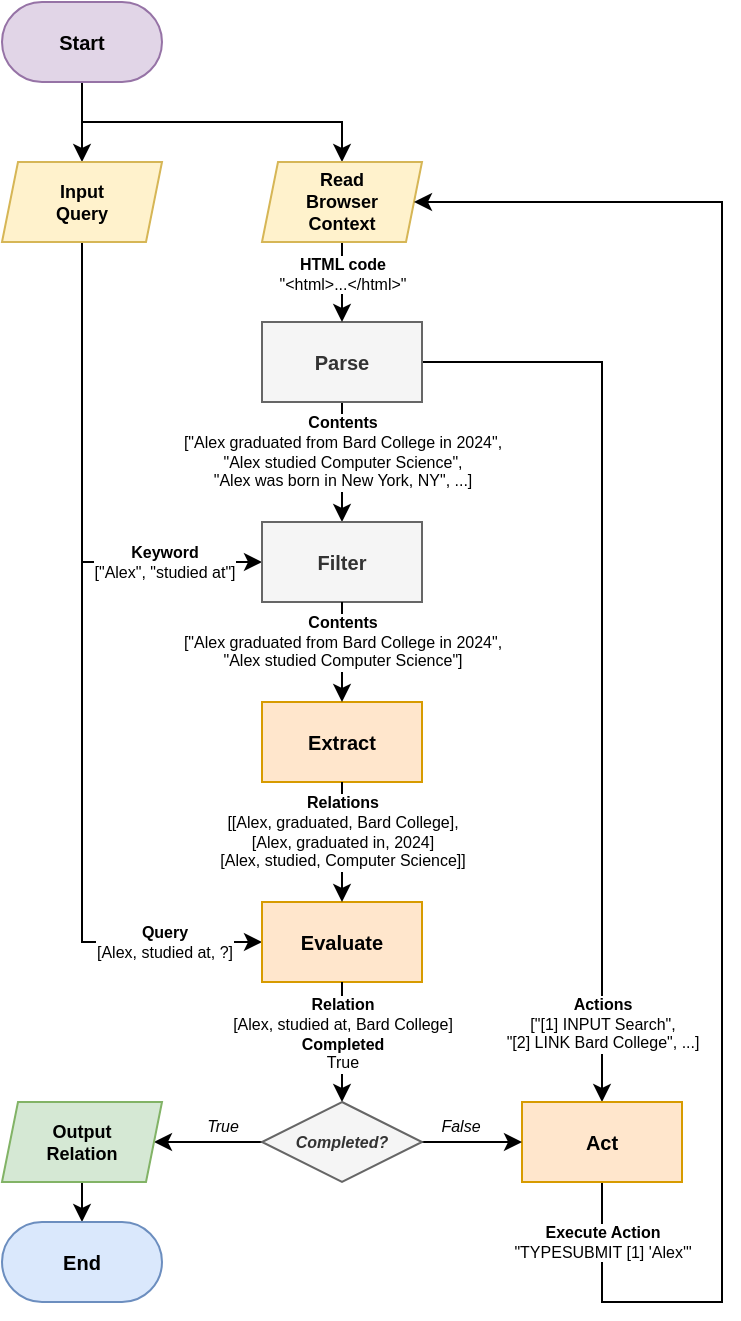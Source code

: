 <mxfile scale="4" border="0">
    <diagram id="c7wuRFjPuTw57Y_z2n4K" name="Flowchart">
        <mxGraphModel dx="1781" dy="1751" grid="1" gridSize="10" guides="1" tooltips="1" connect="1" arrows="1" fold="1" page="1" pageScale="1" pageWidth="850" pageHeight="1100" math="0" shadow="0">
            <root>
                <mxCell id="0"/>
                <mxCell id="1" parent="0"/>
                <mxCell id="7I0oYZ7uL_NwhJn6Jl1H-1" style="edgeStyle=orthogonalEdgeStyle;rounded=0;html=1;exitX=0.5;exitY=1;exitDx=0;exitDy=0;entryX=0.5;entryY=0;entryDx=0;entryDy=0;fontSize=8;" edge="1" parent="1" source="7I0oYZ7uL_NwhJn6Jl1H-5" target="7I0oYZ7uL_NwhJn6Jl1H-17">
                    <mxGeometry relative="1" as="geometry"/>
                </mxCell>
                <mxCell id="7I0oYZ7uL_NwhJn6Jl1H-2" value="Contents&lt;br&gt;&lt;span style=&quot;font-weight: normal;&quot;&gt;[&quot;Alex graduated from Bard College in 2024&quot;, &lt;br&gt;&quot;Alex studied Computer Science&quot;,&lt;br&gt;&quot;Alex was born in New York, NY&quot;, ...]&lt;/span&gt;" style="edgeLabel;html=1;align=center;verticalAlign=middle;resizable=0;points=[];fontSize=8;fontStyle=1" vertex="1" connectable="0" parent="7I0oYZ7uL_NwhJn6Jl1H-1">
                    <mxGeometry x="-0.453" y="1" relative="1" as="geometry">
                        <mxPoint x="-1" y="8" as="offset"/>
                    </mxGeometry>
                </mxCell>
                <mxCell id="7I0oYZ7uL_NwhJn6Jl1H-3" style="edgeStyle=orthogonalEdgeStyle;rounded=0;html=1;exitX=1;exitY=0.5;exitDx=0;exitDy=0;entryX=0.5;entryY=0;entryDx=0;entryDy=0;fontSize=8;" edge="1" parent="1" source="7I0oYZ7uL_NwhJn6Jl1H-5" target="7I0oYZ7uL_NwhJn6Jl1H-22">
                    <mxGeometry relative="1" as="geometry"/>
                </mxCell>
                <mxCell id="7I0oYZ7uL_NwhJn6Jl1H-4" value="&lt;b&gt;Actions&lt;/b&gt;&lt;br&gt;[&quot;[1] INPUT Search&quot;,&lt;br&gt;&quot;[2] LINK Bard College&quot;, ...]" style="edgeLabel;html=1;align=center;verticalAlign=middle;resizable=0;points=[];fontSize=8;" vertex="1" connectable="0" parent="7I0oYZ7uL_NwhJn6Jl1H-3">
                    <mxGeometry x="-0.477" y="-1" relative="1" as="geometry">
                        <mxPoint x="1" y="300" as="offset"/>
                    </mxGeometry>
                </mxCell>
                <mxCell id="7I0oYZ7uL_NwhJn6Jl1H-5" value="&lt;p style=&quot;line-height: 80%;&quot;&gt;&lt;span style=&quot;font-size: 10px;&quot;&gt;&lt;b&gt;Parse&lt;/b&gt;&lt;/span&gt;&lt;br&gt;&lt;/p&gt;" style="rounded=0;whiteSpace=wrap;html=1;strokeColor=#666666;perimeterSpacing=0;spacingTop=-1;fontStyle=0;fillColor=#f5f5f5;fontColor=#333333;" vertex="1" parent="1">
                    <mxGeometry x="370" y="400" width="80" height="40" as="geometry"/>
                </mxCell>
                <mxCell id="7I0oYZ7uL_NwhJn6Jl1H-6" style="edgeStyle=orthogonalEdgeStyle;html=1;entryX=0.5;entryY=0;entryDx=0;entryDy=0;fontSize=10;rounded=0;exitX=0.5;exitY=1;exitDx=0;exitDy=0;" edge="1" parent="1" source="7I0oYZ7uL_NwhJn6Jl1H-8" target="7I0oYZ7uL_NwhJn6Jl1H-13">
                    <mxGeometry relative="1" as="geometry"/>
                </mxCell>
                <mxCell id="7I0oYZ7uL_NwhJn6Jl1H-7" style="edgeStyle=orthogonalEdgeStyle;rounded=0;html=1;exitX=0.5;exitY=1;exitDx=0;exitDy=0;entryX=0.5;entryY=0;entryDx=0;entryDy=0;fontSize=8;" edge="1" parent="1" source="7I0oYZ7uL_NwhJn6Jl1H-8" target="7I0oYZ7uL_NwhJn6Jl1H-16">
                    <mxGeometry relative="1" as="geometry">
                        <Array as="points">
                            <mxPoint x="280" y="300"/>
                            <mxPoint x="410" y="300"/>
                        </Array>
                    </mxGeometry>
                </mxCell>
                <mxCell id="7I0oYZ7uL_NwhJn6Jl1H-8" value="&lt;p style=&quot;line-height: 120%; font-size: 10px;&quot;&gt;&lt;span style=&quot;font-size: 10px;&quot;&gt;Start&lt;/span&gt;&lt;br&gt;&lt;/p&gt;" style="rounded=1;whiteSpace=wrap;html=1;strokeColor=#9673a6;perimeterSpacing=0;arcSize=50;fontStyle=1;spacingBottom=0;spacingTop=-1;fontSize=10;fillColor=#e1d5e7;" vertex="1" parent="1">
                    <mxGeometry x="240" y="240" width="80" height="40" as="geometry"/>
                </mxCell>
                <mxCell id="7I0oYZ7uL_NwhJn6Jl1H-9" style="edgeStyle=orthogonalEdgeStyle;rounded=0;html=1;exitX=0.5;exitY=1;exitDx=0;exitDy=0;entryX=0;entryY=0.5;entryDx=0;entryDy=0;fontSize=8;" edge="1" parent="1" source="7I0oYZ7uL_NwhJn6Jl1H-13" target="7I0oYZ7uL_NwhJn6Jl1H-17">
                    <mxGeometry relative="1" as="geometry"/>
                </mxCell>
                <mxCell id="7I0oYZ7uL_NwhJn6Jl1H-10" value="&lt;b&gt;Keyword&lt;/b&gt;&lt;br&gt;[&quot;Alex&quot;, &quot;studied at&quot;]" style="edgeLabel;html=1;align=center;verticalAlign=middle;resizable=0;points=[];fontSize=8;" vertex="1" connectable="0" parent="7I0oYZ7uL_NwhJn6Jl1H-9">
                    <mxGeometry x="0.694" y="3" relative="1" as="geometry">
                        <mxPoint x="-11" y="3" as="offset"/>
                    </mxGeometry>
                </mxCell>
                <mxCell id="7I0oYZ7uL_NwhJn6Jl1H-11" style="edgeStyle=orthogonalEdgeStyle;rounded=0;html=1;exitX=0.5;exitY=1;exitDx=0;exitDy=0;entryX=0;entryY=0.5;entryDx=0;entryDy=0;fontSize=8;" edge="1" parent="1" source="7I0oYZ7uL_NwhJn6Jl1H-13" target="7I0oYZ7uL_NwhJn6Jl1H-19">
                    <mxGeometry relative="1" as="geometry"/>
                </mxCell>
                <mxCell id="7I0oYZ7uL_NwhJn6Jl1H-12" value="&lt;b style=&quot;border-color: var(--border-color);&quot;&gt;Query&lt;/b&gt;&lt;br style=&quot;border-color: var(--border-color);&quot;&gt;[Alex, studied at, ?]" style="edgeLabel;html=1;align=center;verticalAlign=middle;resizable=0;points=[];fontSize=8;spacing=2;labelBorderColor=none;" vertex="1" connectable="0" parent="7I0oYZ7uL_NwhJn6Jl1H-11">
                    <mxGeometry x="0.743" relative="1" as="geometry">
                        <mxPoint x="7" as="offset"/>
                    </mxGeometry>
                </mxCell>
                <mxCell id="7I0oYZ7uL_NwhJn6Jl1H-13" value="Input &lt;br style=&quot;font-size: 9px;&quot;&gt;Query" style="shape=parallelogram;perimeter=parallelogramPerimeter;whiteSpace=wrap;html=1;fixedSize=1;rounded=0;size=8.001;fontSize=9;fontStyle=1;fillColor=#fff2cc;strokeColor=#d6b656;" vertex="1" parent="1">
                    <mxGeometry x="240" y="320" width="80" height="40" as="geometry"/>
                </mxCell>
                <mxCell id="7I0oYZ7uL_NwhJn6Jl1H-14" style="edgeStyle=orthogonalEdgeStyle;html=1;entryX=0.5;entryY=0;entryDx=0;entryDy=0;fontSize=8;rounded=0;" edge="1" parent="1" source="7I0oYZ7uL_NwhJn6Jl1H-16" target="7I0oYZ7uL_NwhJn6Jl1H-5">
                    <mxGeometry relative="1" as="geometry"/>
                </mxCell>
                <mxCell id="7I0oYZ7uL_NwhJn6Jl1H-15" value="&lt;b&gt;HTML code&lt;/b&gt;&lt;br&gt;&quot;&amp;lt;html&amp;gt;...&amp;lt;/html&amp;gt;&quot;" style="edgeLabel;html=1;align=center;verticalAlign=middle;resizable=0;points=[];fontSize=8;" vertex="1" connectable="0" parent="7I0oYZ7uL_NwhJn6Jl1H-14">
                    <mxGeometry x="-0.561" y="-1" relative="1" as="geometry">
                        <mxPoint x="1" y="7" as="offset"/>
                    </mxGeometry>
                </mxCell>
                <mxCell id="7I0oYZ7uL_NwhJn6Jl1H-16" value="Read &lt;br style=&quot;font-size: 9px;&quot;&gt;Browser &lt;br style=&quot;font-size: 9px;&quot;&gt;Context" style="shape=parallelogram;perimeter=parallelogramPerimeter;whiteSpace=wrap;html=1;fixedSize=1;rounded=0;size=8.001;fontSize=9;fontStyle=1;fillColor=#fff2cc;strokeColor=#d6b656;" vertex="1" parent="1">
                    <mxGeometry x="370" y="320" width="80" height="40" as="geometry"/>
                </mxCell>
                <mxCell id="7I0oYZ7uL_NwhJn6Jl1H-17" value="&lt;p style=&quot;line-height: 80%;&quot;&gt;&lt;span style=&quot;font-size: 10px;&quot;&gt;&lt;b&gt;Filter&lt;/b&gt;&lt;/span&gt;&lt;br&gt;&lt;/p&gt;" style="rounded=0;whiteSpace=wrap;html=1;strokeColor=#666666;perimeterSpacing=0;spacingTop=-1;fontStyle=0;fillColor=#f5f5f5;fontColor=#333333;" vertex="1" parent="1">
                    <mxGeometry x="370" y="500" width="80" height="40" as="geometry"/>
                </mxCell>
                <mxCell id="7I0oYZ7uL_NwhJn6Jl1H-18" value="&lt;p style=&quot;line-height: 80%;&quot;&gt;&lt;span style=&quot;font-size: 10px;&quot;&gt;&lt;b&gt;Extract&lt;/b&gt;&lt;/span&gt;&lt;br&gt;&lt;/p&gt;" style="rounded=0;whiteSpace=wrap;html=1;strokeColor=#d79b00;perimeterSpacing=0;spacingTop=-1;fontStyle=0;fillColor=#ffe6cc;" vertex="1" parent="1">
                    <mxGeometry x="370" y="590" width="80" height="40" as="geometry"/>
                </mxCell>
                <mxCell id="7I0oYZ7uL_NwhJn6Jl1H-19" value="&lt;p style=&quot;line-height: 80%;&quot;&gt;&lt;span style=&quot;font-size: 10px;&quot;&gt;&lt;b&gt;Evaluate&lt;/b&gt;&lt;/span&gt;&lt;br&gt;&lt;/p&gt;" style="rounded=0;whiteSpace=wrap;html=1;strokeColor=#d79b00;perimeterSpacing=0;spacingTop=-1;fontStyle=0;fillColor=#ffe6cc;" vertex="1" parent="1">
                    <mxGeometry x="370" y="690" width="80" height="40" as="geometry"/>
                </mxCell>
                <mxCell id="7I0oYZ7uL_NwhJn6Jl1H-20" style="edgeStyle=orthogonalEdgeStyle;rounded=0;html=1;exitX=0.5;exitY=1;exitDx=0;exitDy=0;entryX=1;entryY=0.5;entryDx=0;entryDy=0;fontSize=8;" edge="1" parent="1" source="7I0oYZ7uL_NwhJn6Jl1H-22" target="7I0oYZ7uL_NwhJn6Jl1H-16">
                    <mxGeometry relative="1" as="geometry">
                        <Array as="points">
                            <mxPoint x="540" y="890"/>
                            <mxPoint x="600" y="890"/>
                            <mxPoint x="600" y="340"/>
                        </Array>
                    </mxGeometry>
                </mxCell>
                <mxCell id="7I0oYZ7uL_NwhJn6Jl1H-21" value="&lt;b&gt;Execute Action&lt;/b&gt;&lt;br&gt;&quot;TYPESUBMIT [1] 'Alex'&quot;" style="edgeLabel;html=1;align=center;verticalAlign=middle;resizable=0;points=[];fontSize=8;" vertex="1" connectable="0" parent="7I0oYZ7uL_NwhJn6Jl1H-20">
                    <mxGeometry x="0.763" relative="1" as="geometry">
                        <mxPoint x="-4" y="520" as="offset"/>
                    </mxGeometry>
                </mxCell>
                <mxCell id="7I0oYZ7uL_NwhJn6Jl1H-22" value="&lt;p style=&quot;line-height: 80%;&quot;&gt;&lt;span style=&quot;font-size: 10px;&quot;&gt;&lt;b&gt;Act&lt;/b&gt;&lt;/span&gt;&lt;br&gt;&lt;/p&gt;" style="rounded=0;whiteSpace=wrap;html=1;strokeColor=#d79b00;perimeterSpacing=0;spacingTop=-1;fontStyle=0;fillColor=#ffe6cc;" vertex="1" parent="1">
                    <mxGeometry x="500" y="790" width="80" height="40" as="geometry"/>
                </mxCell>
                <mxCell id="7I0oYZ7uL_NwhJn6Jl1H-23" style="edgeStyle=orthogonalEdgeStyle;rounded=0;html=1;exitX=0.5;exitY=1;exitDx=0;exitDy=0;entryX=0.5;entryY=0;entryDx=0;entryDy=0;fontSize=8;" edge="1" parent="1" source="7I0oYZ7uL_NwhJn6Jl1H-17" target="7I0oYZ7uL_NwhJn6Jl1H-18">
                    <mxGeometry relative="1" as="geometry">
                        <mxPoint x="420" y="450" as="sourcePoint"/>
                        <mxPoint x="420" y="530" as="targetPoint"/>
                    </mxGeometry>
                </mxCell>
                <mxCell id="7I0oYZ7uL_NwhJn6Jl1H-24" value="Contents&lt;br&gt;&lt;span style=&quot;font-weight: normal;&quot;&gt;[&quot;Alex graduated from Bard College in 2024&quot;, &lt;br&gt;&quot;Alex studied Computer Science&quot;]&lt;/span&gt;" style="edgeLabel;html=1;align=center;verticalAlign=middle;resizable=0;points=[];fontSize=8;fontStyle=1" vertex="1" connectable="0" parent="7I0oYZ7uL_NwhJn6Jl1H-23">
                    <mxGeometry x="-0.453" y="1" relative="1" as="geometry">
                        <mxPoint x="-1" y="6" as="offset"/>
                    </mxGeometry>
                </mxCell>
                <mxCell id="7I0oYZ7uL_NwhJn6Jl1H-25" style="edgeStyle=orthogonalEdgeStyle;rounded=0;html=1;exitX=0.5;exitY=1;exitDx=0;exitDy=0;entryX=0.5;entryY=0;entryDx=0;entryDy=0;fontSize=8;" edge="1" parent="1" source="7I0oYZ7uL_NwhJn6Jl1H-18" target="7I0oYZ7uL_NwhJn6Jl1H-19">
                    <mxGeometry relative="1" as="geometry">
                        <mxPoint x="420" y="570" as="sourcePoint"/>
                        <mxPoint x="420" y="650" as="targetPoint"/>
                    </mxGeometry>
                </mxCell>
                <mxCell id="7I0oYZ7uL_NwhJn6Jl1H-26" value="Relations&lt;br&gt;&lt;span style=&quot;font-weight: normal;&quot;&gt;[[Alex, graduated, Bard College], &lt;br&gt;[Alex, graduated in, 2024]&lt;br&gt;[Alex, studied, Computer Science]]&lt;/span&gt;" style="edgeLabel;html=1;align=center;verticalAlign=middle;resizable=0;points=[];fontSize=8;fontStyle=1" vertex="1" connectable="0" parent="7I0oYZ7uL_NwhJn6Jl1H-25">
                    <mxGeometry x="-0.453" y="1" relative="1" as="geometry">
                        <mxPoint x="-1" y="8" as="offset"/>
                    </mxGeometry>
                </mxCell>
                <mxCell id="7I0oYZ7uL_NwhJn6Jl1H-27" style="edgeStyle=orthogonalEdgeStyle;rounded=0;html=1;exitX=0.5;exitY=1;exitDx=0;exitDy=0;entryX=0.5;entryY=0;entryDx=0;entryDy=0;fontSize=8;" edge="1" parent="1" source="7I0oYZ7uL_NwhJn6Jl1H-19" target="7I0oYZ7uL_NwhJn6Jl1H-33">
                    <mxGeometry relative="1" as="geometry">
                        <mxPoint x="420" y="690" as="sourcePoint"/>
                        <mxPoint x="420" y="760" as="targetPoint"/>
                    </mxGeometry>
                </mxCell>
                <mxCell id="7I0oYZ7uL_NwhJn6Jl1H-28" value="Relation&lt;br&gt;&lt;span style=&quot;font-weight: normal;&quot;&gt;[Alex, studied at, Bard College]&lt;br&gt;&lt;/span&gt;Completed&lt;br style=&quot;border-color: var(--border-color);&quot;&gt;&lt;span style=&quot;border-color: var(--border-color); font-weight: normal;&quot;&gt;True&lt;/span&gt;&lt;span style=&quot;font-weight: normal;&quot;&gt;&lt;br&gt;&lt;/span&gt;" style="edgeLabel;html=1;align=center;verticalAlign=middle;resizable=0;points=[];fontSize=8;fontStyle=1" vertex="1" connectable="0" parent="7I0oYZ7uL_NwhJn6Jl1H-27">
                    <mxGeometry x="-0.453" y="1" relative="1" as="geometry">
                        <mxPoint x="-1" y="9" as="offset"/>
                    </mxGeometry>
                </mxCell>
                <mxCell id="7I0oYZ7uL_NwhJn6Jl1H-29" style="edgeStyle=orthogonalEdgeStyle;rounded=0;html=1;exitX=1;exitY=0.5;exitDx=0;exitDy=0;entryX=0;entryY=0.5;entryDx=0;entryDy=0;fontSize=8;" edge="1" parent="1" source="7I0oYZ7uL_NwhJn6Jl1H-33" target="7I0oYZ7uL_NwhJn6Jl1H-22">
                    <mxGeometry relative="1" as="geometry"/>
                </mxCell>
                <mxCell id="7I0oYZ7uL_NwhJn6Jl1H-30" value="False" style="edgeLabel;html=1;align=center;verticalAlign=middle;resizable=0;points=[];fontSize=8;fontStyle=2" vertex="1" connectable="0" parent="7I0oYZ7uL_NwhJn6Jl1H-29">
                    <mxGeometry x="0.072" relative="1" as="geometry">
                        <mxPoint x="-8" y="-8" as="offset"/>
                    </mxGeometry>
                </mxCell>
                <mxCell id="7I0oYZ7uL_NwhJn6Jl1H-31" style="edgeStyle=orthogonalEdgeStyle;rounded=0;html=1;exitX=0;exitY=0.5;exitDx=0;exitDy=0;entryX=1;entryY=0.5;entryDx=0;entryDy=0;fontSize=8;" edge="1" parent="1" source="7I0oYZ7uL_NwhJn6Jl1H-33" target="7I0oYZ7uL_NwhJn6Jl1H-35">
                    <mxGeometry relative="1" as="geometry">
                        <mxPoint x="320" y="810" as="targetPoint"/>
                    </mxGeometry>
                </mxCell>
                <mxCell id="7I0oYZ7uL_NwhJn6Jl1H-32" value="True" style="edgeLabel;html=1;align=center;verticalAlign=middle;resizable=0;points=[];fontSize=8;fontStyle=2" vertex="1" connectable="0" parent="7I0oYZ7uL_NwhJn6Jl1H-31">
                    <mxGeometry x="-0.18" relative="1" as="geometry">
                        <mxPoint x="2" y="-8" as="offset"/>
                    </mxGeometry>
                </mxCell>
                <mxCell id="7I0oYZ7uL_NwhJn6Jl1H-33" value="Completed?" style="rhombus;whiteSpace=wrap;html=1;rounded=0;labelBorderColor=none;fontSize=8;fontStyle=3;fillColor=#f5f5f5;fontColor=#333333;strokeColor=#666666;" vertex="1" parent="1">
                    <mxGeometry x="370" y="790" width="80" height="40" as="geometry"/>
                </mxCell>
                <mxCell id="7I0oYZ7uL_NwhJn6Jl1H-34" style="edgeStyle=orthogonalEdgeStyle;rounded=0;html=1;exitX=0.5;exitY=1;exitDx=0;exitDy=0;entryX=0.5;entryY=0;entryDx=0;entryDy=0;fontSize=8;" edge="1" parent="1" source="7I0oYZ7uL_NwhJn6Jl1H-35" target="7I0oYZ7uL_NwhJn6Jl1H-36">
                    <mxGeometry relative="1" as="geometry"/>
                </mxCell>
                <mxCell id="7I0oYZ7uL_NwhJn6Jl1H-35" value="Output&lt;br style=&quot;font-size: 9px;&quot;&gt;Relation" style="shape=parallelogram;perimeter=parallelogramPerimeter;whiteSpace=wrap;html=1;fixedSize=1;rounded=0;size=8.001;fontSize=9;fontStyle=1;fillColor=#d5e8d4;strokeColor=#82b366;" vertex="1" parent="1">
                    <mxGeometry x="240" y="790" width="80" height="40" as="geometry"/>
                </mxCell>
                <mxCell id="7I0oYZ7uL_NwhJn6Jl1H-36" value="&lt;p style=&quot;line-height: 120%; font-size: 10px;&quot;&gt;&lt;span style=&quot;font-size: 10px;&quot;&gt;End&lt;/span&gt;&lt;br&gt;&lt;/p&gt;" style="rounded=1;whiteSpace=wrap;html=1;strokeColor=#6c8ebf;perimeterSpacing=0;arcSize=50;fontStyle=1;spacingBottom=0;spacingTop=-1;fontSize=10;fillColor=#dae8fc;" vertex="1" parent="1">
                    <mxGeometry x="240" y="850" width="80" height="40" as="geometry"/>
                </mxCell>
            </root>
        </mxGraphModel>
    </diagram>
    <diagram id="eBM8X4_kObECRYnpffsh" name="Sequence Diagram">
        <mxGraphModel dx="1559" dy="1533" grid="1" gridSize="10" guides="1" tooltips="1" connect="1" arrows="1" fold="1" page="1" pageScale="1" pageWidth="850" pageHeight="1100" background="#ffffff" math="0" shadow="0">
            <root>
                <mxCell id="0"/>
                <mxCell id="1" parent="0"/>
                <mxCell id="48" value="" style="endArrow=none;html=1;dashed=1;dashPattern=8 8;entryX=0.5;entryY=1;entryDx=0;entryDy=0;" edge="1" parent="1" target="19">
                    <mxGeometry width="50" height="50" relative="1" as="geometry">
                        <mxPoint x="195" y="1050" as="sourcePoint"/>
                        <mxPoint x="210" y="798" as="targetPoint"/>
                    </mxGeometry>
                </mxCell>
                <mxCell id="50" value="" style="endArrow=none;html=1;dashed=1;dashPattern=8 8;entryX=0.5;entryY=1;entryDx=0;entryDy=0;startArrow=none;" edge="1" parent="1" target="20">
                    <mxGeometry width="50" height="50" relative="1" as="geometry">
                        <mxPoint x="275" y="1050" as="sourcePoint"/>
                        <mxPoint x="275" y="796" as="targetPoint"/>
                    </mxGeometry>
                </mxCell>
                <mxCell id="65" value="" style="endArrow=none;html=1;dashed=1;dashPattern=8 8;entryX=0.5;entryY=1;entryDx=0;entryDy=0;" edge="1" parent="1" target="64">
                    <mxGeometry width="50" height="50" relative="1" as="geometry">
                        <mxPoint x="635" y="1050" as="sourcePoint"/>
                        <mxPoint x="635" y="796" as="targetPoint"/>
                    </mxGeometry>
                </mxCell>
                <mxCell id="34" value="" style="endArrow=none;html=1;dashed=1;dashPattern=8 8;" edge="1" parent="1">
                    <mxGeometry width="50" height="50" relative="1" as="geometry">
                        <mxPoint x="105" y="120" as="sourcePoint"/>
                        <mxPoint x="105" y="1050" as="targetPoint"/>
                    </mxGeometry>
                </mxCell>
                <mxCell id="52" value="" style="endArrow=none;html=1;dashed=1;dashPattern=8 8;entryX=0.5;entryY=1;entryDx=0;entryDy=0;startArrow=none;" edge="1" parent="1" target="21">
                    <mxGeometry width="50" height="50" relative="1" as="geometry">
                        <mxPoint x="355" y="1050" as="sourcePoint"/>
                        <mxPoint x="355" y="796" as="targetPoint"/>
                    </mxGeometry>
                </mxCell>
                <mxCell id="54" value="" style="endArrow=none;html=1;dashed=1;dashPattern=8 8;entryX=0.5;entryY=1;entryDx=0;entryDy=0;" edge="1" parent="1" target="22">
                    <mxGeometry width="50" height="50" relative="1" as="geometry">
                        <mxPoint x="455" y="1050" as="sourcePoint"/>
                        <mxPoint x="455" y="796" as="targetPoint"/>
                    </mxGeometry>
                </mxCell>
                <mxCell id="56" value="" style="endArrow=none;html=1;dashed=1;dashPattern=8 8;entryX=0.5;entryY=1;entryDx=0;entryDy=0;" edge="1" parent="1" target="23">
                    <mxGeometry width="50" height="50" relative="1" as="geometry">
                        <mxPoint x="535" y="1050" as="sourcePoint"/>
                        <mxPoint x="535" y="796" as="targetPoint"/>
                    </mxGeometry>
                </mxCell>
                <mxCell id="49" value="sidepanel/index.tsx" style="rounded=0;strokeColor=#000000;fillColor=#f5f5f5;fontColor=#B3B3B3;labelBackgroundColor=#FFFFFF;labelBorderColor=none;spacingLeft=2;html=1;fontSize=9;fontFamily=Roboto Mono;fontSource=https%3A%2F%2Ffonts.googleapis.com%2Fcss%3Ffamily%3DRoboto%2BMono;verticalAlign=bottom;spacingTop=0;labelPosition=right;verticalLabelPosition=top;align=left;spacingBottom=-10;spacingRight=2;" vertex="1" parent="1">
                    <mxGeometry x="190" y="160" width="10" height="870" as="geometry"/>
                </mxCell>
                <mxCell id="141" value="loop" style="shape=umlFrame;whiteSpace=wrap;html=1;width=50;height=20;boundedLbl=1;verticalAlign=middle;align=center;spacingLeft=-4;strokeColor=#000000;fontSize=10;spacingTop=-1;fontStyle=1;movable=1;resizable=1;rotatable=1;deletable=1;editable=1;connectable=1;" vertex="1" parent="1">
                    <mxGeometry x="130" y="173" width="620" height="847" as="geometry"/>
                </mxCell>
                <mxCell id="3" value="User" style="shape=umlActor;verticalLabelPosition=top;verticalAlign=bottom;html=1;labelPosition=center;align=center;fontSize=10;spacingBottom=12;fontStyle=1" parent="1" vertex="1">
                    <mxGeometry x="95" y="80" width="20" height="40" as="geometry"/>
                </mxCell>
                <mxCell id="19" value="&lt;p style=&quot;line-height: 110%;&quot;&gt;&lt;font style=&quot;font-size: 10px;&quot;&gt;User &lt;br&gt;Interface&lt;/font&gt;&lt;/p&gt;" style="rounded=0;whiteSpace=wrap;html=1;strokeColor=default;" vertex="1" parent="1">
                    <mxGeometry x="160" y="80" width="70" height="40" as="geometry"/>
                </mxCell>
                <mxCell id="20" value="&lt;p style=&quot;line-height: 110%;&quot;&gt;&lt;font style=&quot;font-size: 10px;&quot;&gt;Background Workers&lt;/font&gt;&lt;/p&gt;" style="rounded=0;whiteSpace=wrap;html=1;strokeColor=default;" vertex="1" parent="1">
                    <mxGeometry x="240" y="80" width="70" height="40" as="geometry"/>
                </mxCell>
                <mxCell id="21" value="&lt;p style=&quot;line-height: 110%;&quot;&gt;&lt;font style=&quot;font-size: 10px;&quot;&gt;Content Scripts&lt;/font&gt;&lt;/p&gt;" style="rounded=0;whiteSpace=wrap;html=1;strokeColor=default;" vertex="1" parent="1">
                    <mxGeometry x="320" y="80" width="70" height="40" as="geometry"/>
                </mxCell>
                <mxCell id="22" value="&lt;p style=&quot;line-height: 110%;&quot;&gt;&lt;font style=&quot;font-size: 10px;&quot;&gt;Route &lt;br&gt;Handler&lt;/font&gt;&lt;/p&gt;" style="rounded=0;whiteSpace=wrap;html=1;strokeColor=default;" vertex="1" parent="1">
                    <mxGeometry x="420" y="80" width="70" height="40" as="geometry"/>
                </mxCell>
                <mxCell id="23" value="&lt;font style=&quot;font-size: 10px;&quot;&gt;Modules&lt;/font&gt;" style="rounded=0;whiteSpace=wrap;html=1;strokeColor=default;" vertex="1" parent="1">
                    <mxGeometry x="500" y="80" width="70" height="40" as="geometry"/>
                </mxCell>
                <mxCell id="33" value="" style="rounded=0;whiteSpace=wrap;html=1;strokeColor=#000000;fillColor=#f5f5f5;fontColor=#333333;" vertex="1" parent="1">
                    <mxGeometry x="100" y="140" width="10" height="890" as="geometry"/>
                </mxCell>
                <mxCell id="35" value="click &quot;Locate&quot;" style="endArrow=block;html=1;endFill=1;entryX=0;entryY=0;entryDx=0;entryDy=0;fontSize=10;" edge="1" parent="1" target="49">
                    <mxGeometry y="10" width="50" height="50" relative="1" as="geometry">
                        <mxPoint x="110" y="160" as="sourcePoint"/>
                        <mxPoint x="230" y="160" as="targetPoint"/>
                        <mxPoint as="offset"/>
                    </mxGeometry>
                </mxCell>
                <mxCell id="59" value="&lt;font style=&quot;font-size: 9px;&quot; data-font-src=&quot;https://fonts.googleapis.com/css?family=Roboto+Mono&quot; face=&quot;Roboto Mono&quot;&gt;process(RequestBody)&lt;/font&gt;" style="endArrow=block;html=1;endFill=1;entryX=0;entryY=0;entryDx=0;entryDy=0;fontSize=9;labelBackgroundColor=default;" edge="1" parent="1" target="68">
                    <mxGeometry x="0.714" y="10" width="50" height="50" relative="1" as="geometry">
                        <mxPoint x="200" y="210" as="sourcePoint"/>
                        <mxPoint x="350" y="210.0" as="targetPoint"/>
                        <mxPoint as="offset"/>
                    </mxGeometry>
                </mxCell>
                <mxCell id="64" value="API SDK" style="rounded=0;whiteSpace=wrap;html=1;strokeColor=default;fontSize=10;" vertex="1" parent="1">
                    <mxGeometry x="600" y="80" width="70" height="40" as="geometry"/>
                </mxCell>
                <mxCell id="70" value="&lt;font style=&quot;font-size: 9px;&quot; data-font-src=&quot;https://fonts.googleapis.com/css?family=Roboto+Mono&quot; face=&quot;Roboto Mono&quot;&gt;process(RequestBody)&lt;/font&gt;" style="endArrow=block;html=1;endFill=1;entryX=0;entryY=0;entryDx=0;entryDy=0;fontSize=9;" edge="1" parent="1">
                    <mxGeometry x="0.647" y="10" width="50" height="50" relative="1" as="geometry">
                        <mxPoint x="280" y="270" as="sourcePoint"/>
                        <mxPoint x="450" y="270.0" as="targetPoint"/>
                        <mxPoint as="offset"/>
                    </mxGeometry>
                </mxCell>
                <mxCell id="71" value="app.py" style="rounded=0;strokeColor=#000000;fillColor=#f5f5f5;fontColor=#B3B3B3;labelBackgroundColor=default;labelBorderColor=none;spacingLeft=2;html=1;fontSize=9;fontFamily=Roboto Mono;fontSource=https%3A%2F%2Ffonts.googleapis.com%2Fcss%3Ffamily%3DRoboto%2BMono;verticalAlign=bottom;spacingTop=0;labelPosition=right;verticalLabelPosition=top;align=left;spacingBottom=-10;spacingRight=2;" vertex="1" parent="1">
                    <mxGeometry x="450" y="270" width="10" height="620" as="geometry"/>
                </mxCell>
                <mxCell id="72" value="parse.py" style="rounded=0;strokeColor=#000000;fillColor=#f5f5f5;fontColor=#B3B3B3;labelBackgroundColor=default;labelBorderColor=none;spacingLeft=2;html=1;fontSize=9;fontFamily=Roboto Mono;fontSource=https%3A%2F%2Ffonts.googleapis.com%2Fcss%3Ffamily%3DRoboto%2BMono;verticalAlign=bottom;spacingTop=0;labelPosition=right;verticalLabelPosition=top;align=left;spacingBottom=-10;spacingRight=2;" vertex="1" parent="1">
                    <mxGeometry x="530" y="300" width="10" height="20" as="geometry"/>
                </mxCell>
                <mxCell id="73" value="&lt;font style=&quot;font-size: 9px;&quot; data-font-src=&quot;https://fonts.googleapis.com/css?family=Roboto+Mono&quot; face=&quot;Roboto Mono&quot;&gt;parse(WebpageData)&lt;/font&gt;" style="endArrow=block;html=1;endFill=1;fontSize=9;entryX=0;entryY=0;entryDx=0;entryDy=0;" edge="1" parent="1" target="72">
                    <mxGeometry x="0.6" y="10" width="50" height="50" relative="1" as="geometry">
                        <mxPoint x="460" y="300" as="sourcePoint"/>
                        <mxPoint x="570" y="300" as="targetPoint"/>
                        <mxPoint as="offset"/>
                    </mxGeometry>
                </mxCell>
                <mxCell id="74" value="&lt;font style=&quot;font-size: 9px;&quot; data-font-src=&quot;https://fonts.googleapis.com/css?family=Roboto+Mono&quot; face=&quot;Roboto Mono&quot;&gt;ParsedWebpageData&lt;/font&gt;" style="endArrow=open;html=1;endFill=0;fontSize=9;exitX=0;exitY=1;exitDx=0;exitDy=0;" edge="1" parent="1">
                    <mxGeometry x="0.429" y="-10" width="50" height="50" relative="1" as="geometry">
                        <mxPoint x="530" y="320" as="sourcePoint"/>
                        <mxPoint x="460" y="320" as="targetPoint"/>
                        <mxPoint as="offset"/>
                    </mxGeometry>
                </mxCell>
                <mxCell id="76" value="filter.py" style="rounded=0;strokeColor=#000000;fillColor=#f5f5f5;fontColor=#B3B3B3;labelBackgroundColor=default;labelBorderColor=none;spacingLeft=2;html=1;fontSize=9;fontFamily=Roboto Mono;fontSource=https%3A%2F%2Ffonts.googleapis.com%2Fcss%3Ffamily%3DRoboto%2BMono;verticalAlign=bottom;spacingTop=0;labelPosition=right;verticalLabelPosition=top;align=left;spacingBottom=-10;spacingRight=2;" vertex="1" parent="1">
                    <mxGeometry x="530" y="340" width="10" height="30" as="geometry"/>
                </mxCell>
                <mxCell id="77" value="&lt;font style=&quot;font-size: 9px;&quot; data-font-src=&quot;https://fonts.googleapis.com/css?family=Roboto+Mono&quot; face=&quot;Roboto Mono&quot;&gt;filter(ParsedWebpageData, Query)&lt;/font&gt;" style="endArrow=block;html=1;endFill=1;fontSize=9;entryX=0;entryY=0;entryDx=0;entryDy=0;" edge="1" parent="1" target="76">
                    <mxGeometry x="1" y="25" width="50" height="50" relative="1" as="geometry">
                        <mxPoint x="460" y="340" as="sourcePoint"/>
                        <mxPoint x="570" y="340" as="targetPoint"/>
                        <mxPoint x="23" y="15" as="offset"/>
                    </mxGeometry>
                </mxCell>
                <mxCell id="78" value="&lt;font style=&quot;font-size: 9px;&quot; data-font-src=&quot;https://fonts.googleapis.com/css?family=Roboto+Mono&quot; face=&quot;Roboto Mono&quot;&gt;Element[], ActionElement[]&lt;/font&gt;" style="endArrow=open;html=1;endFill=0;fontSize=9;exitX=0;exitY=1;exitDx=0;exitDy=0;" edge="1" parent="1">
                    <mxGeometry x="1" y="-11" width="50" height="50" relative="1" as="geometry">
                        <mxPoint x="530" y="370" as="sourcePoint"/>
                        <mxPoint x="460" y="370.0" as="targetPoint"/>
                        <mxPoint x="-5" y="1" as="offset"/>
                    </mxGeometry>
                </mxCell>
                <mxCell id="58" value="opt" style="shape=umlFrame;whiteSpace=wrap;html=1;width=50;height=20;boundedLbl=1;verticalAlign=middle;align=center;spacingLeft=-4;strokeColor=#000000;fontSize=10;spacingTop=-2;fontStyle=1;movable=1;resizable=1;rotatable=1;deletable=1;editable=1;connectable=1;" vertex="1" parent="1">
                    <mxGeometry x="390" y="380" width="350" height="220" as="geometry"/>
                </mxCell>
                <mxCell id="79" value="&lt;span style=&quot;color: rgb(0, 0, 0); font-family: &amp;quot;Roboto Mono&amp;quot;; font-size: 9px; font-style: normal; font-variant-ligatures: normal; font-variant-caps: normal; letter-spacing: normal; orphans: 2; text-align: center; text-indent: 0px; text-transform: none; widows: 2; word-spacing: 0px; -webkit-text-stroke-width: 0px; background-color: rgb(255, 255, 255); text-decoration-thickness: initial; text-decoration-style: initial; text-decoration-color: initial; float: none; display: inline !important;&quot;&gt;[len(Element[]) &amp;gt; 0]&lt;/span&gt;" style="text;whiteSpace=wrap;html=1;fontSize=9;fontFamily=Roboto Mono;fontColor=#B3B3B3;verticalAlign=middle;fontStyle=1;" vertex="1" parent="1">
                    <mxGeometry x="462" y="380" width="130" height="20" as="geometry"/>
                </mxCell>
                <mxCell id="80" value="extract.py" style="rounded=0;strokeColor=#000000;fillColor=#f5f5f5;fontColor=#B3B3B3;labelBackgroundColor=default;labelBorderColor=none;spacingLeft=2;html=1;fontSize=9;fontFamily=Roboto Mono;fontSource=https%3A%2F%2Ffonts.googleapis.com%2Fcss%3Ffamily%3DRoboto%2BMono;verticalAlign=bottom;spacingTop=0;labelPosition=right;verticalLabelPosition=top;align=left;spacingBottom=-10;spacingRight=2;" vertex="1" parent="1">
                    <mxGeometry x="530" y="420" width="10" height="170" as="geometry"/>
                </mxCell>
                <mxCell id="81" value="&lt;font style=&quot;font-size: 9px;&quot; data-font-src=&quot;https://fonts.googleapis.com/css?family=Roboto+Mono&quot; face=&quot;Roboto Mono&quot;&gt;extract(Element[], Query)&lt;/font&gt;" style="endArrow=block;html=1;endFill=1;fontSize=9;entryX=0;entryY=0;entryDx=0;entryDy=0;" edge="1" parent="1" target="80">
                    <mxGeometry x="1" y="12" width="50" height="50" relative="1" as="geometry">
                        <mxPoint x="460" y="420" as="sourcePoint"/>
                        <mxPoint x="530" y="420" as="targetPoint"/>
                        <mxPoint x="6" y="2" as="offset"/>
                    </mxGeometry>
                </mxCell>
                <mxCell id="82" value="models/app.py" style="rounded=0;strokeColor=#000000;fillColor=#f5f5f5;fontColor=#B3B3B3;labelBackgroundColor=default;labelBorderColor=none;spacingLeft=2;html=1;fontSize=9;fontFamily=Roboto Mono;fontSource=https%3A%2F%2Ffonts.googleapis.com%2Fcss%3Ffamily%3DRoboto%2BMono;verticalAlign=bottom;spacingTop=0;labelPosition=right;verticalLabelPosition=top;align=left;spacingBottom=-10;spacingRight=2;" vertex="1" parent="1">
                    <mxGeometry x="630" y="460" width="10" height="20" as="geometry"/>
                </mxCell>
                <mxCell id="83" value="&lt;font style=&quot;font-size: 9px;&quot; data-font-src=&quot;https://fonts.googleapis.com/css?family=Roboto+Mono&quot; face=&quot;Roboto Mono&quot;&gt;extract_mrebel(Element[])&lt;/font&gt;" style="endArrow=block;html=1;endFill=1;fontSize=9;entryX=1;entryY=0;entryDx=0;entryDy=0;rounded=0;align=left;" edge="1" parent="1">
                    <mxGeometry x="0.046" y="7" width="50" height="50" relative="1" as="geometry">
                        <mxPoint x="540" y="430" as="sourcePoint"/>
                        <mxPoint x="545" y="440" as="targetPoint"/>
                        <mxPoint as="offset"/>
                        <Array as="points">
                            <mxPoint x="570" y="430"/>
                            <mxPoint x="570" y="440"/>
                        </Array>
                    </mxGeometry>
                </mxCell>
                <mxCell id="84" value="&lt;font style=&quot;font-size: 9px;&quot; data-font-src=&quot;https://fonts.googleapis.com/css?family=Roboto+Mono&quot; face=&quot;Roboto Mono&quot;&gt;Relation[]&lt;/font&gt;" style="endArrow=open;html=1;endFill=0;dashed=1;fontSize=9;entryX=1;entryY=1;entryDx=0;entryDy=0;exitX=0;exitY=1;exitDx=0;exitDy=0;" edge="1" parent="1">
                    <mxGeometry x="-0.091" y="-10" width="50" height="50" relative="1" as="geometry">
                        <mxPoint x="630" y="480" as="sourcePoint"/>
                        <mxPoint x="545" y="480" as="targetPoint"/>
                        <mxPoint as="offset"/>
                    </mxGeometry>
                </mxCell>
                <mxCell id="85" value="LLM API" style="rounded=0;strokeColor=#000000;fillColor=#f5f5f5;fontColor=#B3B3B3;labelBackgroundColor=default;labelBorderColor=none;spacingLeft=2;html=1;fontSize=9;fontFamily=Roboto Mono;fontSource=https%3A%2F%2Ffonts.googleapis.com%2Fcss%3Ffamily%3DRoboto%2BMono;verticalAlign=bottom;spacingTop=0;labelPosition=right;verticalLabelPosition=top;align=left;spacingBottom=-12;spacingRight=2;fontStyle=2;" vertex="1" parent="1">
                    <mxGeometry x="630" y="540" width="10" height="20" as="geometry"/>
                </mxCell>
                <mxCell id="86" value="&lt;font face=&quot;Roboto Mono&quot;&gt;&lt;i&gt;litellm&lt;/i&gt;.completion(prompt)&lt;/font&gt;" style="endArrow=block;html=1;endFill=1;fontSize=9;entryX=0;entryY=0;entryDx=0;entryDy=0;" edge="1" parent="1" target="85">
                    <mxGeometry x="1" y="10" width="50" height="50" relative="1" as="geometry">
                        <mxPoint x="540" y="540" as="sourcePoint"/>
                        <mxPoint x="620" y="540" as="targetPoint"/>
                        <mxPoint as="offset"/>
                    </mxGeometry>
                </mxCell>
                <mxCell id="87" value="&lt;font style=&quot;font-size: 9px;&quot; data-font-src=&quot;https://fonts.googleapis.com/css?family=Roboto+Mono&quot; face=&quot;Roboto Mono&quot;&gt;response&lt;/font&gt;" style="endArrow=open;html=1;endFill=0;dashed=1;fontSize=9;exitX=0;exitY=1;exitDx=0;exitDy=0;" edge="1" parent="1">
                    <mxGeometry x="-0.089" y="-10" width="50" height="50" relative="1" as="geometry">
                        <mxPoint x="630" y="560" as="sourcePoint"/>
                        <mxPoint x="545" y="560" as="targetPoint"/>
                        <mxPoint as="offset"/>
                    </mxGeometry>
                </mxCell>
                <mxCell id="88" value="&lt;font style=&quot;font-size: 9px;&quot; data-font-src=&quot;https://fonts.googleapis.com/css?family=Roboto+Mono&quot; face=&quot;Roboto Mono&quot;&gt;Relation[]&lt;/font&gt;" style="endArrow=open;html=1;endFill=0;fontSize=9;" edge="1" parent="1">
                    <mxGeometry x="-0.057" y="-11" width="50" height="50" relative="1" as="geometry">
                        <mxPoint x="530" y="590" as="sourcePoint"/>
                        <mxPoint x="460" y="590" as="targetPoint"/>
                        <mxPoint as="offset"/>
                    </mxGeometry>
                </mxCell>
                <mxCell id="89" value="opt" style="shape=umlFrame;whiteSpace=wrap;html=1;width=50;height=20;boundedLbl=1;verticalAlign=middle;align=center;spacingLeft=-4;strokeColor=#000000;fontSize=10;spacingTop=-2;fontStyle=1;" vertex="1" parent="1">
                    <mxGeometry x="390" y="610" width="350" height="130" as="geometry"/>
                </mxCell>
                <mxCell id="90" value="&lt;span style=&quot;color: rgb(0, 0, 0); font-family: &amp;quot;Roboto Mono&amp;quot;; font-size: 9px; font-style: normal; font-variant-ligatures: normal; font-variant-caps: normal; letter-spacing: normal; orphans: 2; text-align: center; text-indent: 0px; text-transform: none; widows: 2; word-spacing: 0px; -webkit-text-stroke-width: 0px; background-color: rgb(255, 255, 255); text-decoration-thickness: initial; text-decoration-style: initial; text-decoration-color: initial; float: none; display: inline !important;&quot;&gt;[len(Relation[]) &amp;gt; 0]&lt;/span&gt;" style="text;whiteSpace=wrap;html=1;fontSize=9;fontFamily=Roboto Mono;fontColor=#B3B3B3;verticalAlign=middle;fontStyle=1;" vertex="1" parent="1">
                    <mxGeometry x="462" y="610" width="130" height="20" as="geometry"/>
                </mxCell>
                <mxCell id="91" value="evaluate.py" style="rounded=0;strokeColor=#000000;fillColor=#f5f5f5;fontColor=#B3B3B3;labelBackgroundColor=default;labelBorderColor=none;spacingLeft=2;html=1;fontSize=9;fontFamily=Roboto Mono;fontSource=https%3A%2F%2Ffonts.googleapis.com%2Fcss%3Ffamily%3DRoboto%2BMono;verticalAlign=bottom;spacingTop=0;labelPosition=right;verticalLabelPosition=top;align=left;spacingBottom=-10;spacingRight=2;" vertex="1" parent="1">
                    <mxGeometry x="530" y="650" width="10" height="80" as="geometry"/>
                </mxCell>
                <mxCell id="92" value="&lt;font style=&quot;font-size: 9px;&quot; data-font-src=&quot;https://fonts.googleapis.com/css?family=Roboto+Mono&quot; face=&quot;Roboto Mono&quot;&gt;evaluate(Relation[], Query)&lt;/font&gt;" style="endArrow=block;html=1;endFill=1;fontSize=9;" edge="1" parent="1">
                    <mxGeometry x="1" y="14" width="50" height="50" relative="1" as="geometry">
                        <mxPoint x="460" y="650" as="sourcePoint"/>
                        <mxPoint x="530" y="650" as="targetPoint"/>
                        <mxPoint x="10" y="4" as="offset"/>
                    </mxGeometry>
                </mxCell>
                <mxCell id="99" value="&lt;font style=&quot;font-size: 9px;&quot; data-font-src=&quot;https://fonts.googleapis.com/css?family=Roboto+Mono&quot; face=&quot;Roboto Mono&quot;&gt;&lt;i&gt;requests&lt;/i&gt;.post(contents)&lt;/font&gt;" style="endArrow=block;html=1;endFill=1;fontSize=9;entryX=0;entryY=0;entryDx=0;entryDy=0;" edge="1" parent="1" target="82">
                    <mxGeometry x="0.765" y="10" width="50" height="50" relative="1" as="geometry">
                        <mxPoint x="545.0" y="460" as="sourcePoint"/>
                        <mxPoint x="655.0" y="460" as="targetPoint"/>
                        <mxPoint as="offset"/>
                    </mxGeometry>
                </mxCell>
                <mxCell id="100" value="" style="rounded=0;labelBackgroundColor=default;labelBorderColor=none;spacingLeft=0;html=1;fontSize=9;fontFamily=Roboto Mono;fontSource=https%3A%2F%2Ffonts.googleapis.com%2Fcss%3Ffamily%3DRoboto%2BMono;verticalAlign=top;spacingTop=1;labelPosition=center;verticalLabelPosition=middle;align=center;" vertex="1" parent="1">
                    <mxGeometry x="535" y="440" width="10" height="50" as="geometry"/>
                </mxCell>
                <mxCell id="101" value="&lt;font style=&quot;font-size: 9px;&quot; data-font-src=&quot;https://fonts.googleapis.com/css?family=Roboto+Mono&quot; face=&quot;Roboto Mono&quot;&gt;Relation[]&lt;/font&gt;" style="endArrow=open;html=1;endFill=0;dashed=1;fontSize=9;entryX=1;entryY=1;entryDx=0;entryDy=0;exitX=1;exitY=1;exitDx=0;exitDy=0;rounded=0;align=left;" edge="1" parent="1">
                    <mxGeometry x="-0.108" y="7" width="50" height="50" relative="1" as="geometry">
                        <mxPoint x="545" y="490" as="sourcePoint"/>
                        <mxPoint x="540" y="500" as="targetPoint"/>
                        <mxPoint as="offset"/>
                        <Array as="points">
                            <mxPoint x="570" y="490"/>
                            <mxPoint x="570" y="500"/>
                        </Array>
                    </mxGeometry>
                </mxCell>
                <mxCell id="103" value="" style="rounded=0;labelBackgroundColor=default;labelBorderColor=none;spacingLeft=0;html=1;fontSize=9;fontFamily=Roboto Mono;fontSource=https%3A%2F%2Ffonts.googleapis.com%2Fcss%3Ffamily%3DRoboto%2BMono;verticalAlign=top;spacingTop=1;labelPosition=center;verticalLabelPosition=middle;align=center;" vertex="1" parent="1">
                    <mxGeometry x="535" y="520" width="10" height="50" as="geometry"/>
                </mxCell>
                <mxCell id="104" value="&lt;span style=&quot;font-family: &amp;quot;Roboto Mono&amp;quot;; text-align: center;&quot;&gt;extract_llm(Element[], Query)&lt;/span&gt;" style="endArrow=block;html=1;endFill=1;fontSize=9;entryX=1;entryY=0;entryDx=0;entryDy=0;rounded=0;align=left;" edge="1" parent="1">
                    <mxGeometry x="0.051" y="7" width="50" height="50" relative="1" as="geometry">
                        <mxPoint x="540" y="510" as="sourcePoint"/>
                        <mxPoint x="545" y="520" as="targetPoint"/>
                        <mxPoint as="offset"/>
                        <Array as="points">
                            <mxPoint x="570" y="510"/>
                            <mxPoint x="570" y="520"/>
                        </Array>
                    </mxGeometry>
                </mxCell>
                <mxCell id="105" value="&lt;font style=&quot;font-size: 9px;&quot; data-font-src=&quot;https://fonts.googleapis.com/css?family=Roboto+Mono&quot; face=&quot;Roboto Mono&quot;&gt;Relation[]&lt;/font&gt;" style="endArrow=open;html=1;endFill=0;dashed=1;fontSize=9;entryX=1;entryY=1;entryDx=0;entryDy=0;exitX=1;exitY=1;exitDx=0;exitDy=0;rounded=0;align=left;" edge="1" parent="1">
                    <mxGeometry x="-0.108" y="7" width="50" height="50" relative="1" as="geometry">
                        <mxPoint x="545" y="570" as="sourcePoint"/>
                        <mxPoint x="540" y="580" as="targetPoint"/>
                        <mxPoint as="offset"/>
                        <Array as="points">
                            <mxPoint x="570" y="570"/>
                            <mxPoint x="570" y="580"/>
                        </Array>
                    </mxGeometry>
                </mxCell>
                <mxCell id="106" value="LLM API" style="rounded=0;strokeColor=#000000;fillColor=#f5f5f5;fontColor=#B3B3B3;labelBackgroundColor=default;labelBorderColor=none;spacingLeft=2;html=1;fontSize=9;fontFamily=Roboto Mono;fontSource=https%3A%2F%2Ffonts.googleapis.com%2Fcss%3Ffamily%3DRoboto%2BMono;verticalAlign=bottom;spacingTop=0;labelPosition=right;verticalLabelPosition=top;align=left;spacingBottom=-12;spacingRight=2;fontStyle=2;" vertex="1" parent="1">
                    <mxGeometry x="630" y="680" width="10" height="20" as="geometry"/>
                </mxCell>
                <mxCell id="107" value="&lt;font face=&quot;Roboto Mono&quot;&gt;&lt;i&gt;litellm&lt;/i&gt;.completion(prompt)&lt;/font&gt;" style="endArrow=block;html=1;endFill=1;fontSize=9;entryX=0;entryY=0;entryDx=0;entryDy=0;" edge="1" parent="1" target="106">
                    <mxGeometry x="1" y="10" width="50" height="50" relative="1" as="geometry">
                        <mxPoint x="540" y="680" as="sourcePoint"/>
                        <mxPoint x="620" y="680" as="targetPoint"/>
                        <mxPoint as="offset"/>
                    </mxGeometry>
                </mxCell>
                <mxCell id="108" value="&lt;font style=&quot;font-size: 9px;&quot; data-font-src=&quot;https://fonts.googleapis.com/css?family=Roboto+Mono&quot; face=&quot;Roboto Mono&quot;&gt;response&lt;/font&gt;" style="endArrow=open;html=1;endFill=0;dashed=1;fontSize=9;exitX=0;exitY=1;exitDx=0;exitDy=0;" edge="1" parent="1">
                    <mxGeometry x="-0.059" y="-10" width="50" height="50" relative="1" as="geometry">
                        <mxPoint x="630" y="700" as="sourcePoint"/>
                        <mxPoint x="545" y="700" as="targetPoint"/>
                        <mxPoint as="offset"/>
                    </mxGeometry>
                </mxCell>
                <mxCell id="109" value="" style="rounded=0;labelBackgroundColor=default;labelBorderColor=none;spacingLeft=0;html=1;fontSize=9;fontFamily=Roboto Mono;fontSource=https%3A%2F%2Ffonts.googleapis.com%2Fcss%3Ffamily%3DRoboto%2BMono;verticalAlign=top;spacingTop=1;labelPosition=center;verticalLabelPosition=middle;align=center;" vertex="1" parent="1">
                    <mxGeometry x="535" y="670" width="10" height="40" as="geometry"/>
                </mxCell>
                <mxCell id="110" value="&lt;font style=&quot;font-size: 9px;&quot; data-font-src=&quot;https://fonts.googleapis.com/css?family=Roboto+Mono&quot; face=&quot;Roboto Mono&quot;&gt;completed, Relation[]&lt;/font&gt;" style="endArrow=open;html=1;endFill=0;dashed=1;fontSize=9;entryX=1;entryY=1;entryDx=0;entryDy=0;exitX=1;exitY=1;exitDx=0;exitDy=0;rounded=0;align=left;" edge="1" parent="1">
                    <mxGeometry x="-0.109" y="7" width="50" height="50" relative="1" as="geometry">
                        <mxPoint x="545" y="710" as="sourcePoint"/>
                        <mxPoint x="540" y="720" as="targetPoint"/>
                        <mxPoint as="offset"/>
                        <Array as="points">
                            <mxPoint x="570" y="710"/>
                            <mxPoint x="570" y="720"/>
                        </Array>
                    </mxGeometry>
                </mxCell>
                <mxCell id="111" value="&lt;span style=&quot;font-family: &amp;quot;Roboto Mono&amp;quot;; text-align: left;&quot;&gt;completed, Relation[]&lt;/span&gt;" style="endArrow=open;html=1;endFill=0;fontSize=9;" edge="1" parent="1">
                    <mxGeometry x="0.714" y="-10" width="50" height="50" relative="1" as="geometry">
                        <mxPoint x="530" y="730" as="sourcePoint"/>
                        <mxPoint x="460" y="730" as="targetPoint"/>
                        <mxPoint as="offset"/>
                    </mxGeometry>
                </mxCell>
                <mxCell id="112" value="opt" style="shape=umlFrame;whiteSpace=wrap;html=1;width=50;height=20;boundedLbl=1;verticalAlign=middle;align=center;spacingLeft=-4;strokeColor=#000000;fontSize=10;spacingTop=-2;fontStyle=1;" vertex="1" parent="1">
                    <mxGeometry x="390" y="750" width="350" height="130" as="geometry"/>
                </mxCell>
                <mxCell id="113" value="&lt;span style=&quot;color: rgb(0, 0, 0); font-family: &amp;quot;Roboto Mono&amp;quot;; font-size: 9px; font-style: normal; font-variant-ligatures: normal; font-variant-caps: normal; letter-spacing: normal; orphans: 2; text-align: center; text-indent: 0px; text-transform: none; widows: 2; word-spacing: 0px; -webkit-text-stroke-width: 0px; background-color: rgb(255, 255, 255); text-decoration-thickness: initial; text-decoration-style: initial; text-decoration-color: initial; float: none; display: inline !important;&quot;&gt;[completed == false]&lt;/span&gt;" style="text;whiteSpace=wrap;html=1;fontSize=9;fontFamily=Roboto Mono;fontColor=#B3B3B3;verticalAlign=middle;fontStyle=1;" vertex="1" parent="1">
                    <mxGeometry x="462" y="750" width="130" height="20" as="geometry"/>
                </mxCell>
                <mxCell id="114" value="act.py" style="rounded=0;strokeColor=#000000;fillColor=#f5f5f5;fontColor=#B3B3B3;labelBackgroundColor=default;labelBorderColor=none;spacingLeft=2;html=1;fontSize=9;fontFamily=Roboto Mono;fontSource=https%3A%2F%2Ffonts.googleapis.com%2Fcss%3Ffamily%3DRoboto%2BMono;verticalAlign=bottom;spacingTop=0;labelPosition=right;verticalLabelPosition=top;align=left;spacingBottom=-10;spacingRight=2;" vertex="1" parent="1">
                    <mxGeometry x="530" y="790" width="10" height="80" as="geometry"/>
                </mxCell>
                <mxCell id="115" value="&lt;font style=&quot;font-size: 9px;&quot; data-font-src=&quot;https://fonts.googleapis.com/css?family=Roboto+Mono&quot; face=&quot;Roboto Mono&quot;&gt;act(ActionElement[], Query)&lt;/font&gt;" style="endArrow=block;html=1;endFill=1;fontSize=9;" edge="1" parent="1">
                    <mxGeometry x="1" y="14" width="50" height="50" relative="1" as="geometry">
                        <mxPoint x="460" y="790" as="sourcePoint"/>
                        <mxPoint x="530" y="790" as="targetPoint"/>
                        <mxPoint x="10" y="4" as="offset"/>
                    </mxGeometry>
                </mxCell>
                <mxCell id="116" value="LLM API" style="rounded=0;strokeColor=#000000;fillColor=#f5f5f5;fontColor=#B3B3B3;labelBackgroundColor=default;labelBorderColor=none;spacingLeft=2;html=1;fontSize=9;fontFamily=Roboto Mono;fontSource=https%3A%2F%2Ffonts.googleapis.com%2Fcss%3Ffamily%3DRoboto%2BMono;verticalAlign=bottom;spacingTop=0;labelPosition=right;verticalLabelPosition=top;align=left;spacingBottom=-12;spacingRight=2;fontStyle=2;" vertex="1" parent="1">
                    <mxGeometry x="630" y="820" width="10" height="20" as="geometry"/>
                </mxCell>
                <mxCell id="117" value="&lt;font face=&quot;Roboto Mono&quot;&gt;&lt;i&gt;litellm&lt;/i&gt;.completion(prompt)&lt;/font&gt;" style="endArrow=block;html=1;endFill=1;fontSize=9;entryX=0;entryY=0;entryDx=0;entryDy=0;" edge="1" parent="1" target="116">
                    <mxGeometry x="1" y="10" width="50" height="50" relative="1" as="geometry">
                        <mxPoint x="540" y="820" as="sourcePoint"/>
                        <mxPoint x="620" y="820" as="targetPoint"/>
                        <mxPoint as="offset"/>
                    </mxGeometry>
                </mxCell>
                <mxCell id="118" value="&lt;font style=&quot;font-size: 9px;&quot; data-font-src=&quot;https://fonts.googleapis.com/css?family=Roboto+Mono&quot; face=&quot;Roboto Mono&quot;&gt;response&lt;/font&gt;" style="endArrow=open;html=1;endFill=0;dashed=1;fontSize=9;exitX=0;exitY=1;exitDx=0;exitDy=0;" edge="1" parent="1">
                    <mxGeometry x="-0.059" y="-10" width="50" height="50" relative="1" as="geometry">
                        <mxPoint x="630" y="840" as="sourcePoint"/>
                        <mxPoint x="545" y="840" as="targetPoint"/>
                        <mxPoint as="offset"/>
                    </mxGeometry>
                </mxCell>
                <mxCell id="119" value="" style="rounded=0;labelBackgroundColor=default;labelBorderColor=none;spacingLeft=0;html=1;fontSize=9;fontFamily=Roboto Mono;fontSource=https%3A%2F%2Ffonts.googleapis.com%2Fcss%3Ffamily%3DRoboto%2BMono;verticalAlign=top;spacingTop=1;labelPosition=center;verticalLabelPosition=middle;align=center;" vertex="1" parent="1">
                    <mxGeometry x="535" y="810" width="10" height="50" as="geometry"/>
                </mxCell>
                <mxCell id="120" value="&lt;font style=&quot;font-size: 9px;&quot; data-font-src=&quot;https://fonts.googleapis.com/css?family=Roboto+Mono&quot; face=&quot;Roboto Mono&quot;&gt;Action&lt;/font&gt;" style="endArrow=open;html=1;endFill=0;dashed=1;fontSize=9;entryX=1;entryY=1;entryDx=0;entryDy=0;exitX=1;exitY=1;exitDx=0;exitDy=0;rounded=0;align=left;" edge="1" parent="1">
                    <mxGeometry x="-0.109" y="7" width="50" height="50" relative="1" as="geometry">
                        <mxPoint x="545" y="850" as="sourcePoint"/>
                        <mxPoint x="540" y="860" as="targetPoint"/>
                        <mxPoint as="offset"/>
                        <Array as="points">
                            <mxPoint x="570" y="850"/>
                            <mxPoint x="570" y="860"/>
                        </Array>
                    </mxGeometry>
                </mxCell>
                <mxCell id="121" value="&lt;span style=&quot;font-family: &amp;quot;Roboto Mono&amp;quot;; text-align: left;&quot;&gt;Action&lt;/span&gt;" style="endArrow=open;html=1;endFill=0;fontSize=9;" edge="1" parent="1">
                    <mxGeometry y="-10" width="50" height="50" relative="1" as="geometry">
                        <mxPoint x="530" y="870" as="sourcePoint"/>
                        <mxPoint x="460" y="870" as="targetPoint"/>
                        <mxPoint as="offset"/>
                    </mxGeometry>
                </mxCell>
                <mxCell id="122" value="&lt;font style=&quot;font-size: 9px;&quot; data-font-src=&quot;https://fonts.googleapis.com/css?family=Roboto+Mono&quot; face=&quot;Roboto Mono&quot;&gt;ResponseBody&lt;/font&gt;" style="endArrow=open;html=1;endFill=0;dashed=1;fontSize=9;exitX=0;exitY=1;exitDx=0;exitDy=0;" edge="1" parent="1">
                    <mxGeometry x="-0.111" y="10" width="50" height="50" relative="1" as="geometry">
                        <mxPoint x="450" y="890" as="sourcePoint"/>
                        <mxPoint x="280" y="890" as="targetPoint"/>
                        <mxPoint as="offset"/>
                    </mxGeometry>
                </mxCell>
                <mxCell id="126" value="opt" style="shape=umlFrame;whiteSpace=wrap;html=1;width=50;height=20;boundedLbl=1;verticalAlign=middle;align=center;spacingLeft=-4;strokeColor=#000000;fontSize=10;spacingTop=-2;fontStyle=1;" vertex="1" parent="1">
                    <mxGeometry x="210" y="909" width="250" height="71" as="geometry"/>
                </mxCell>
                <mxCell id="127" value="&lt;span style=&quot;color: rgb(0, 0, 0); font-family: &amp;quot;Roboto Mono&amp;quot;; font-size: 9px; font-style: normal; font-variant-ligatures: normal; font-variant-caps: normal; letter-spacing: normal; orphans: 2; text-align: center; text-indent: 0px; text-transform: none; widows: 2; word-spacing: 0px; -webkit-text-stroke-width: 0px; background-color: rgb(255, 255, 255); text-decoration-thickness: initial; text-decoration-style: initial; text-decoration-color: initial; float: none; display: inline !important;&quot;&gt;[response.next_action == false]&lt;/span&gt;" style="text;whiteSpace=wrap;html=1;fontSize=9;fontFamily=Roboto Mono;fontColor=#B3B3B3;verticalAlign=middle;fontStyle=1;" vertex="1" parent="1">
                    <mxGeometry x="282" y="909" width="170" height="20" as="geometry"/>
                </mxCell>
                <mxCell id="128" value="&lt;font style=&quot;font-size: 9px;&quot; data-font-src=&quot;https://fonts.googleapis.com/css?family=Roboto+Mono&quot; face=&quot;Roboto Mono&quot;&gt;ResponseBody&lt;/font&gt;" style="endArrow=open;html=1;endFill=0;dashed=1;fontSize=9;exitX=0;exitY=1;exitDx=0;exitDy=0;" edge="1" parent="1">
                    <mxGeometry y="10" width="50" height="50" relative="1" as="geometry">
                        <mxPoint x="270" y="990.0" as="sourcePoint"/>
                        <mxPoint x="200" y="990" as="targetPoint"/>
                        <mxPoint as="offset"/>
                    </mxGeometry>
                </mxCell>
                <mxCell id="129" value="&lt;font style=&quot;font-size: 10px;&quot; data-font-src=&quot;https://fonts.googleapis.com/css?family=Roboto+Mono&quot;&gt;display results&lt;/font&gt;" style="endArrow=open;html=1;endFill=0;fontSize=9;" edge="1" parent="1">
                    <mxGeometry y="10" width="50" height="50" relative="1" as="geometry">
                        <mxPoint x="190" y="1000" as="sourcePoint"/>
                        <mxPoint x="110" y="1000" as="targetPoint"/>
                        <mxPoint as="offset"/>
                    </mxGeometry>
                </mxCell>
                <mxCell id="137" value="&lt;p style=&quot;line-height: 110%; font-size: 10px;&quot;&gt;&lt;span style=&quot;font-size: 10px;&quot;&gt;Browser Extension&lt;/span&gt;&lt;/p&gt;" style="rounded=0;whiteSpace=wrap;html=1;strokeColor=default;fontStyle=1;fontSize=10;" vertex="1" parent="1">
                    <mxGeometry x="160" y="50" width="230" height="20" as="geometry"/>
                </mxCell>
                <mxCell id="138" value="&lt;p style=&quot;line-height: 110%;&quot;&gt;&lt;span style=&quot;font-size: 10px;&quot;&gt;API Server&lt;/span&gt;&lt;/p&gt;" style="rounded=0;whiteSpace=wrap;html=1;strokeColor=default;fontStyle=1" vertex="1" parent="1">
                    <mxGeometry x="420" y="50" width="150" height="20" as="geometry"/>
                </mxCell>
                <mxCell id="142" value="&lt;span style=&quot;color: rgb(0, 0, 0); font-family: &amp;quot;Roboto Mono&amp;quot;; font-size: 9px; font-style: normal; font-variant-ligatures: normal; font-variant-caps: normal; letter-spacing: normal; orphans: 2; text-align: center; text-indent: 0px; text-transform: none; widows: 2; word-spacing: 0px; -webkit-text-stroke-width: 0px; background-color: rgb(255, 255, 255); text-decoration-thickness: initial; text-decoration-style: initial; text-decoration-color: initial; float: none; display: inline !important;&quot;&gt;[continous == true &amp;amp;&amp;amp; response.isComplete == false]&lt;/span&gt;" style="text;whiteSpace=wrap;html=1;fontSize=9;fontFamily=Roboto Mono;fontColor=#B3B3B3;verticalAlign=middle;fontStyle=1;" vertex="1" parent="1">
                    <mxGeometry x="202" y="173" width="280" height="20" as="geometry"/>
                </mxCell>
                <mxCell id="68" value="process.ts" style="rounded=0;strokeColor=#000000;fillColor=#f5f5f5;fontColor=#B3B3B3;labelBackgroundColor=default;labelBorderColor=none;spacingLeft=2;html=1;fontSize=9;fontFamily=Roboto Mono;fontSource=https%3A%2F%2Ffonts.googleapis.com%2Fcss%3Ffamily%3DRoboto%2BMono;verticalAlign=bottom;spacingTop=0;labelPosition=right;verticalLabelPosition=top;align=left;spacingBottom=-10;spacingRight=2;" vertex="1" parent="1">
                    <mxGeometry x="270" y="210" width="10" height="780" as="geometry"/>
                </mxCell>
                <mxCell id="147" value="&lt;span style=&quot;text-align: right;&quot;&gt;get-webpage-data.ts&lt;/span&gt;" style="rounded=0;strokeColor=#000000;fillColor=#f5f5f5;fontColor=#B3B3B3;labelBackgroundColor=default;labelBorderColor=none;spacingLeft=2;html=1;fontSize=9;fontFamily=Roboto Mono;fontSource=https%3A%2F%2Ffonts.googleapis.com%2Fcss%3Ffamily%3DRoboto%2BMono;verticalAlign=bottom;spacingTop=0;labelPosition=right;verticalLabelPosition=top;align=left;spacingBottom=-10;spacingRight=2;" vertex="1" parent="1">
                    <mxGeometry x="350" y="240" width="10" height="20" as="geometry"/>
                </mxCell>
                <mxCell id="148" value="&lt;span style=&quot;font-family: &amp;quot;Roboto Mono&amp;quot;;&quot;&gt;getWebpageData()&lt;/span&gt;" style="endArrow=block;html=1;endFill=1;fontSize=9;entryX=0;entryY=0;entryDx=0;entryDy=0;" edge="1" parent="1" target="147">
                    <mxGeometry x="0.429" y="10" width="50" height="50" relative="1" as="geometry">
                        <mxPoint x="280" y="240" as="sourcePoint"/>
                        <mxPoint x="390" y="240" as="targetPoint"/>
                        <mxPoint as="offset"/>
                    </mxGeometry>
                </mxCell>
                <mxCell id="149" value="&lt;span style=&quot;font-family: &amp;quot;Roboto Mono&amp;quot;;&quot;&gt;WebpageData&lt;/span&gt;" style="endArrow=open;html=1;endFill=0;fontSize=9;exitX=0;exitY=1;exitDx=0;exitDy=0;dashed=1;" edge="1" parent="1">
                    <mxGeometry y="-10" width="50" height="50" relative="1" as="geometry">
                        <mxPoint x="350" y="260" as="sourcePoint"/>
                        <mxPoint x="280" y="260" as="targetPoint"/>
                        <mxPoint as="offset"/>
                    </mxGeometry>
                </mxCell>
                <mxCell id="154" value="&lt;span style=&quot;text-align: right;&quot;&gt;execute-action.ts&lt;/span&gt;" style="rounded=0;strokeColor=#000000;fillColor=#f5f5f5;fontColor=#B3B3B3;labelBackgroundColor=default;labelBorderColor=none;spacingLeft=2;html=1;fontSize=9;fontFamily=Roboto Mono;fontSource=https%3A%2F%2Ffonts.googleapis.com%2Fcss%3Ffamily%3DRoboto%2BMono;verticalAlign=bottom;spacingTop=0;labelPosition=right;verticalLabelPosition=top;align=left;spacingBottom=-10;spacingRight=2;" vertex="1" parent="1">
                    <mxGeometry x="350" y="949" width="10" height="20" as="geometry"/>
                </mxCell>
                <mxCell id="155" value="&lt;span style=&quot;font-family: &amp;quot;Roboto Mono&amp;quot;;&quot;&gt;executeAction(Action)&lt;/span&gt;" style="endArrow=block;html=1;endFill=1;fontSize=9;entryX=0;entryY=0;entryDx=0;entryDy=0;" edge="1" parent="1" target="154">
                    <mxGeometry x="0.714" y="9" width="50" height="50" relative="1" as="geometry">
                        <mxPoint x="280" y="949" as="sourcePoint"/>
                        <mxPoint x="390" y="949" as="targetPoint"/>
                        <mxPoint as="offset"/>
                    </mxGeometry>
                </mxCell>
                <mxCell id="156" value="&lt;span style=&quot;font-family: &amp;quot;Roboto Mono&amp;quot;;&quot;&gt;ActionResult&lt;/span&gt;" style="endArrow=open;html=1;endFill=0;fontSize=9;exitX=0;exitY=1;exitDx=0;exitDy=0;dashed=1;" edge="1" parent="1">
                    <mxGeometry y="-10" width="50" height="50" relative="1" as="geometry">
                        <mxPoint x="350" y="969" as="sourcePoint"/>
                        <mxPoint x="280" y="969" as="targetPoint"/>
                        <mxPoint as="offset"/>
                    </mxGeometry>
                </mxCell>
                <mxCell id="160" value="&lt;p style=&quot;line-height: 110%;&quot;&gt;&lt;span style=&quot;font-size: 10px;&quot;&gt;External API&lt;/span&gt;&lt;/p&gt;" style="rounded=0;whiteSpace=wrap;html=1;strokeColor=default;fontStyle=1" vertex="1" parent="1">
                    <mxGeometry x="600" y="50" width="70" height="20" as="geometry"/>
                </mxCell>
            </root>
        </mxGraphModel>
    </diagram>
</mxfile>